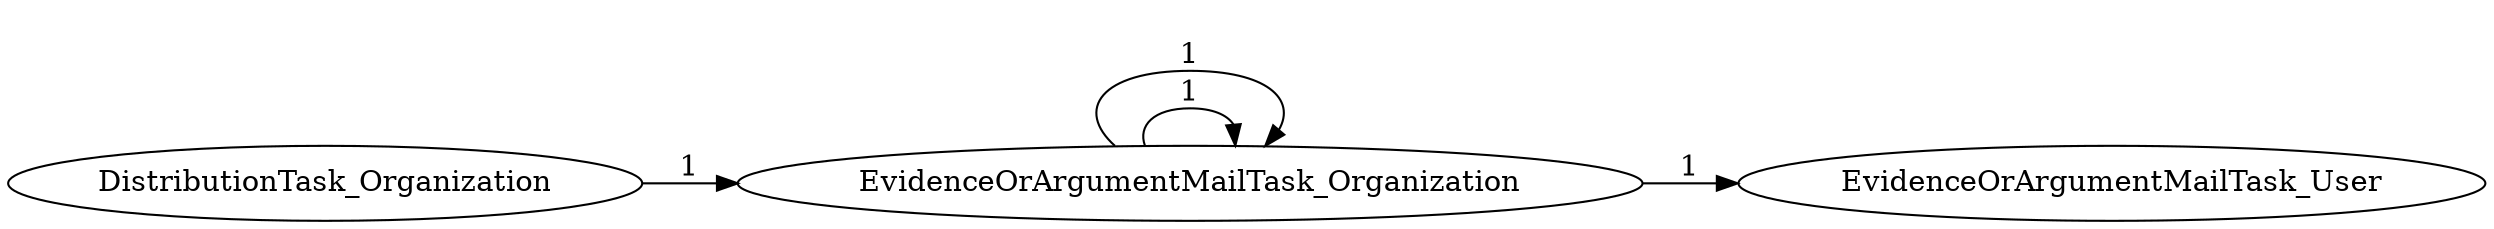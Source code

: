 digraph G {
rankdir="LR";
"EvidenceOrArgumentMailTask_Organization" -> "EvidenceOrArgumentMailTask_Organization" [label=1]
"EvidenceOrArgumentMailTask_Organization" -> "EvidenceOrArgumentMailTask_User" [label=1]
"DistributionTask_Organization" -> "EvidenceOrArgumentMailTask_Organization" [label=1]
"EvidenceOrArgumentMailTask_Organization" -> "EvidenceOrArgumentMailTask_Organization" [label=1]
}